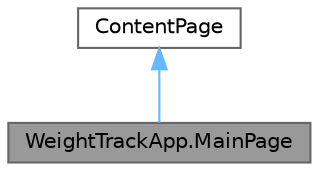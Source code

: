 digraph "WeightTrackApp.MainPage"
{
 // LATEX_PDF_SIZE
  bgcolor="transparent";
  edge [fontname=Helvetica,fontsize=10,labelfontname=Helvetica,labelfontsize=10];
  node [fontname=Helvetica,fontsize=10,shape=box,height=0.2,width=0.4];
  Node1 [id="Node000001",label="WeightTrackApp.MainPage",height=0.2,width=0.4,color="gray40", fillcolor="grey60", style="filled", fontcolor="black",tooltip="Represents the main page of the WeightTrackApp application. Provides the user interface for managing ..."];
  Node2 -> Node1 [id="edge1_Node000001_Node000002",dir="back",color="steelblue1",style="solid",tooltip=" "];
  Node2 [id="Node000002",label="ContentPage",height=0.2,width=0.4,color="gray40", fillcolor="white", style="filled",tooltip=" "];
}
